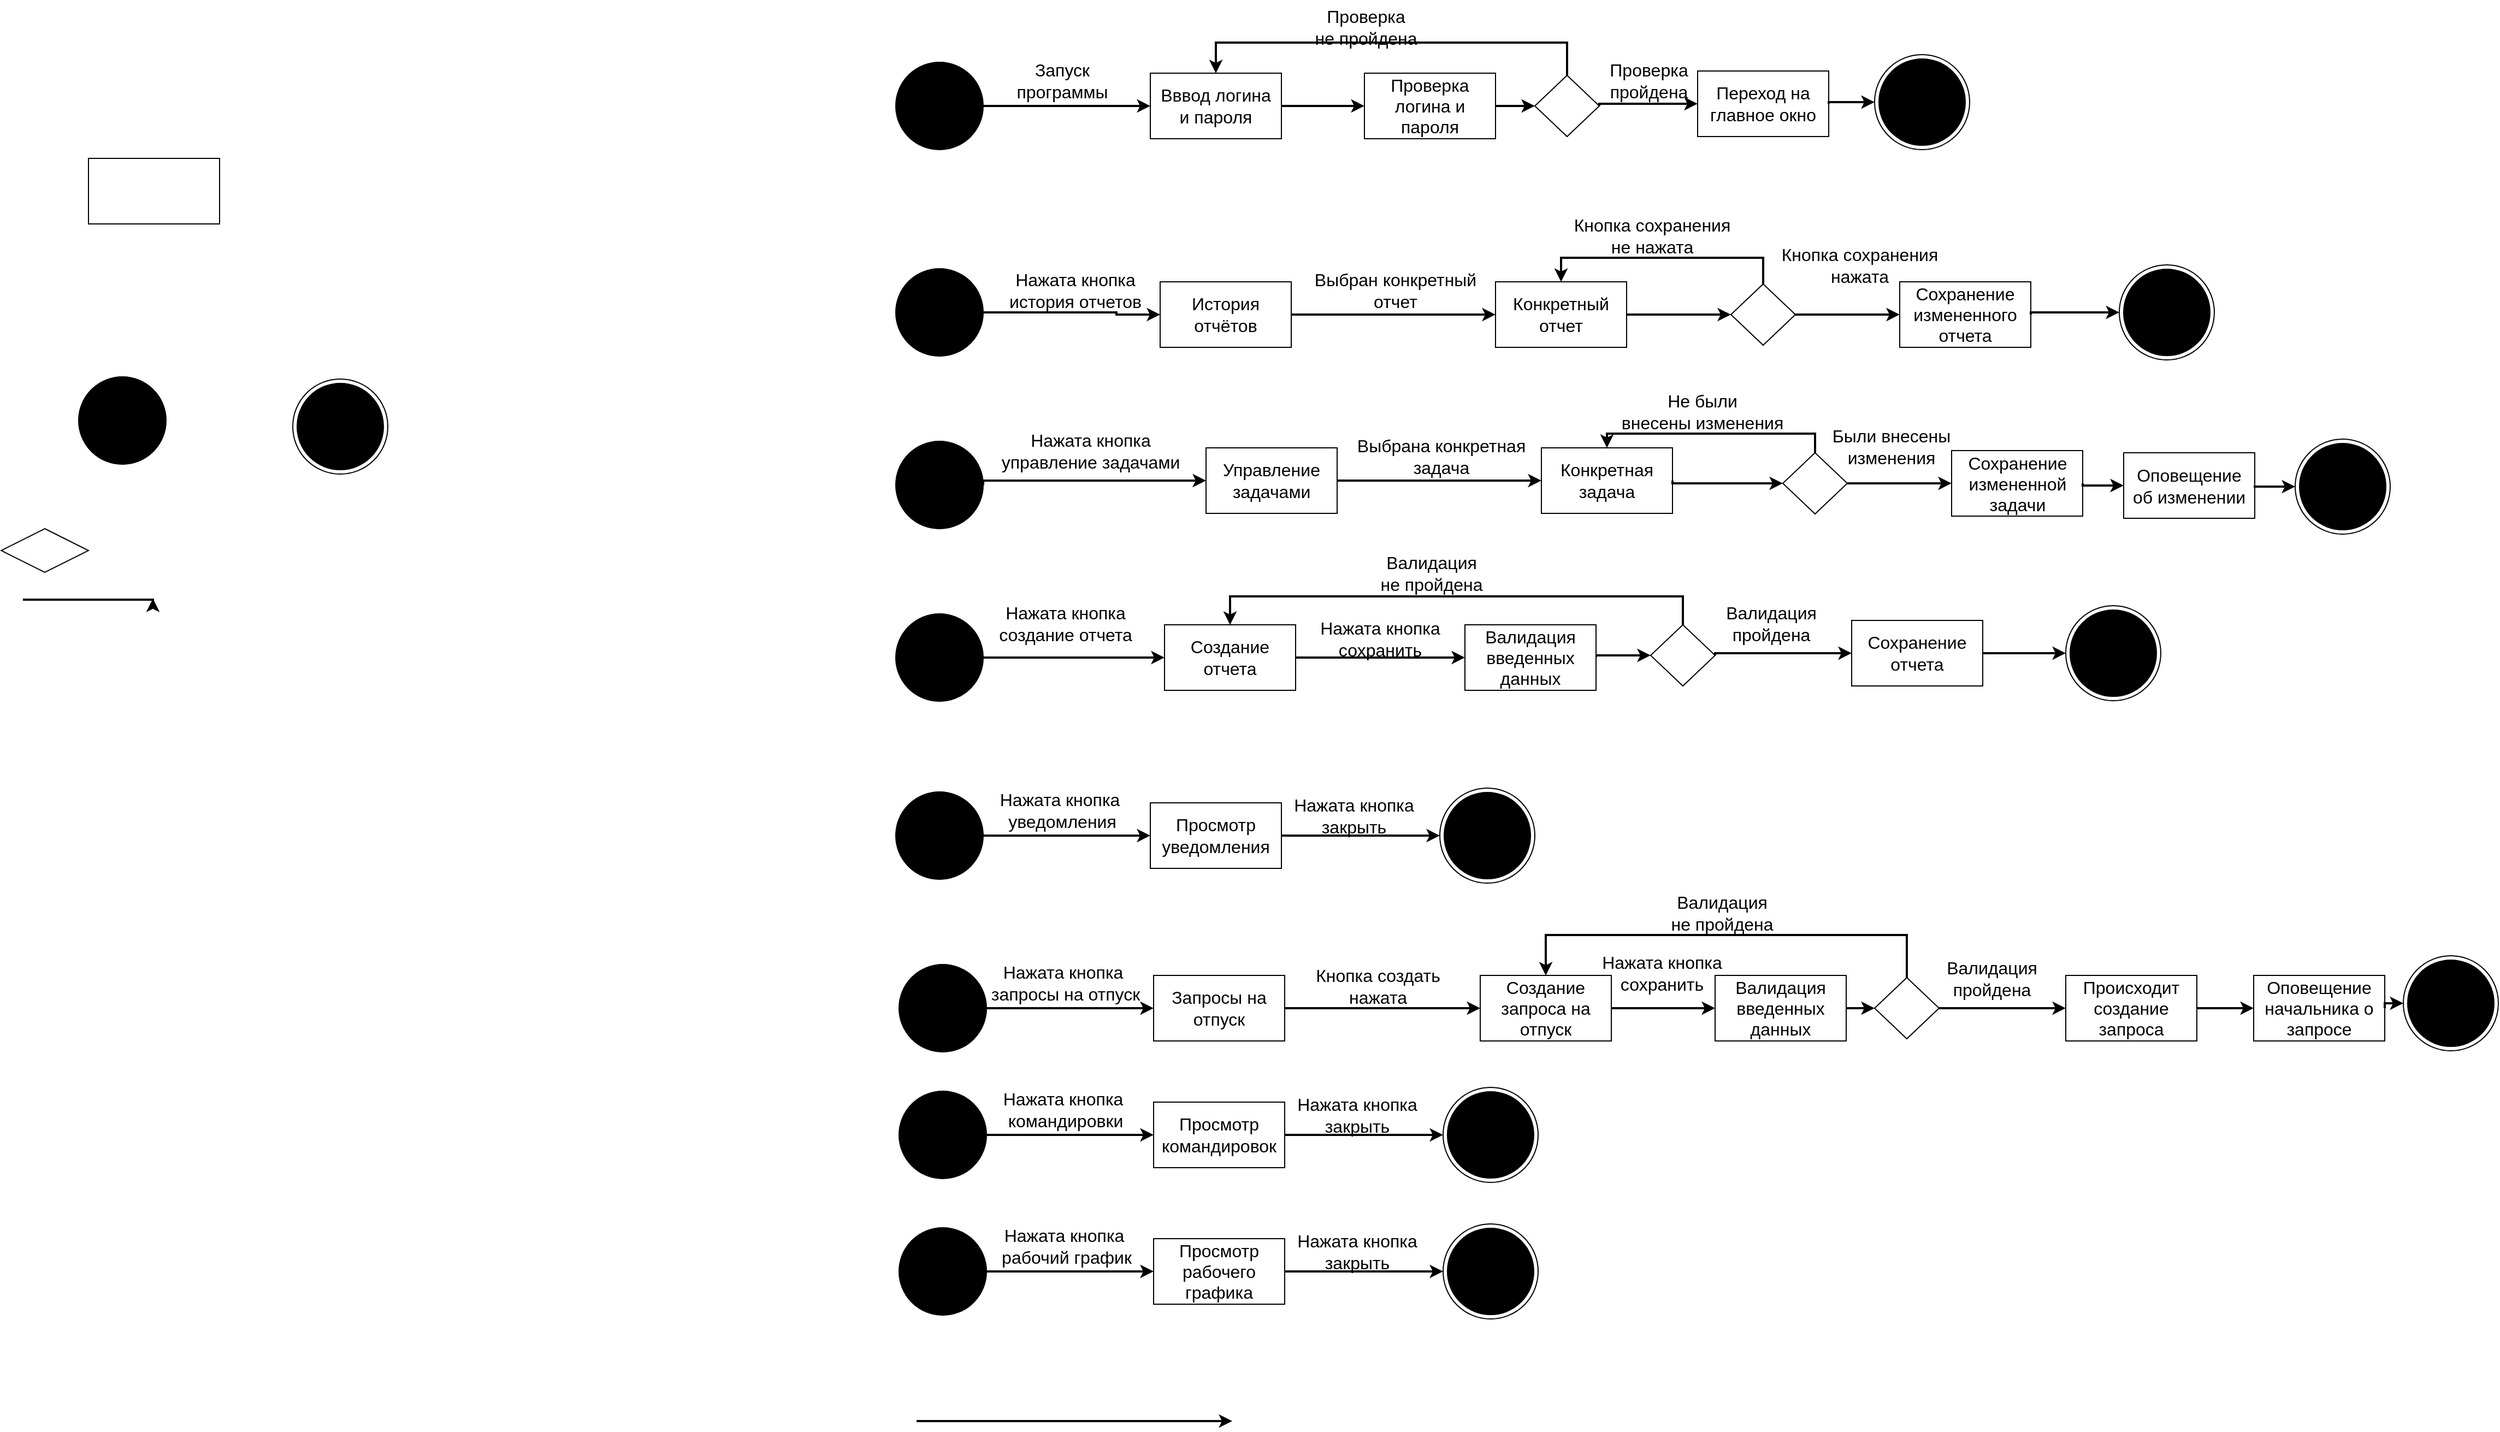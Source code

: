 <mxfile version="22.0.4" type="device">
  <diagram id="C5RBs43oDa-KdzZeNtuy" name="Page-1">
    <mxGraphModel dx="1533" dy="1964" grid="0" gridSize="10" guides="1" tooltips="1" connect="1" arrows="1" fold="1" page="1" pageScale="1" pageWidth="827" pageHeight="1169" math="0" shadow="0">
      <root>
        <mxCell id="WIyWlLk6GJQsqaUBKTNV-0" />
        <mxCell id="WIyWlLk6GJQsqaUBKTNV-1" parent="WIyWlLk6GJQsqaUBKTNV-0" />
        <mxCell id="ju0HfnpLpsYc1AHnVOAw-0" value="" style="rounded=0;whiteSpace=wrap;html=1;fontSize=16;" vertex="1" parent="WIyWlLk6GJQsqaUBKTNV-1">
          <mxGeometry x="122" y="122" width="120" height="60" as="geometry" />
        </mxCell>
        <mxCell id="ju0HfnpLpsYc1AHnVOAw-1" value="" style="rhombus;whiteSpace=wrap;html=1;fontSize=16;" vertex="1" parent="WIyWlLk6GJQsqaUBKTNV-1">
          <mxGeometry x="1446" y="46" width="59" height="56" as="geometry" />
        </mxCell>
        <mxCell id="ju0HfnpLpsYc1AHnVOAw-2" value="" style="ellipse;whiteSpace=wrap;html=1;aspect=fixed;fillColor=#000000;fontSize=16;" vertex="1" parent="WIyWlLk6GJQsqaUBKTNV-1">
          <mxGeometry x="113" y="322" width="80" height="80" as="geometry" />
        </mxCell>
        <mxCell id="ju0HfnpLpsYc1AHnVOAw-6" value="" style="ellipse;html=1;shape=endState;fillColor=#000000;strokeColor=#000000;perimeterSpacing=0;fontSize=16;" vertex="1" parent="WIyWlLk6GJQsqaUBKTNV-1">
          <mxGeometry x="309" y="324" width="87" height="87" as="geometry" />
        </mxCell>
        <mxCell id="ju0HfnpLpsYc1AHnVOAw-11" value="" style="edgeStyle=orthogonalEdgeStyle;rounded=0;orthogonalLoop=1;jettySize=auto;html=1;strokeWidth=2;fontSize=16;" edge="1" parent="WIyWlLk6GJQsqaUBKTNV-1">
          <mxGeometry relative="1" as="geometry">
            <mxPoint x="63" y="525" as="sourcePoint" />
            <mxPoint x="181.0" y="525" as="targetPoint" />
            <Array as="points">
              <mxPoint x="181" y="526" />
            </Array>
          </mxGeometry>
        </mxCell>
        <mxCell id="ju0HfnpLpsYc1AHnVOAw-7" value="" style="rhombus;whiteSpace=wrap;html=1;fontColor=#000000;fillColor=#FFFFFF;strokeColor=#000000;fontSize=16;" vertex="1" parent="WIyWlLk6GJQsqaUBKTNV-1">
          <mxGeometry x="42" y="461" width="80" height="40" as="geometry" />
        </mxCell>
        <mxCell id="ju0HfnpLpsYc1AHnVOAw-12" value="" style="ellipse;whiteSpace=wrap;html=1;aspect=fixed;fillColor=#000000;fontSize=16;" vertex="1" parent="WIyWlLk6GJQsqaUBKTNV-1">
          <mxGeometry x="861" y="34" width="80" height="80" as="geometry" />
        </mxCell>
        <mxCell id="ju0HfnpLpsYc1AHnVOAw-13" value="" style="edgeStyle=orthogonalEdgeStyle;rounded=0;orthogonalLoop=1;jettySize=auto;html=1;strokeWidth=2;fontSize=16;exitX=1;exitY=0.5;exitDx=0;exitDy=0;entryX=0;entryY=0.5;entryDx=0;entryDy=0;" edge="1" parent="WIyWlLk6GJQsqaUBKTNV-1" source="ju0HfnpLpsYc1AHnVOAw-14" target="ju0HfnpLpsYc1AHnVOAw-15">
          <mxGeometry relative="1" as="geometry">
            <mxPoint x="1161" y="186" as="sourcePoint" />
            <mxPoint x="1450" y="186" as="targetPoint" />
            <Array as="points">
              <mxPoint x="1253" y="74" />
              <mxPoint x="1253" y="74" />
            </Array>
          </mxGeometry>
        </mxCell>
        <mxCell id="ju0HfnpLpsYc1AHnVOAw-14" value="Вввод логина&lt;br&gt;и пароля" style="rounded=0;whiteSpace=wrap;html=1;fontSize=16;" vertex="1" parent="WIyWlLk6GJQsqaUBKTNV-1">
          <mxGeometry x="1094" y="44" width="120" height="60" as="geometry" />
        </mxCell>
        <mxCell id="ju0HfnpLpsYc1AHnVOAw-15" value="Проверка логина и пароля" style="rounded=0;whiteSpace=wrap;html=1;fontSize=16;" vertex="1" parent="WIyWlLk6GJQsqaUBKTNV-1">
          <mxGeometry x="1290" y="44" width="120" height="60" as="geometry" />
        </mxCell>
        <mxCell id="ju0HfnpLpsYc1AHnVOAw-16" value="Переход на главное окно" style="rounded=0;whiteSpace=wrap;html=1;fontSize=16;" vertex="1" parent="WIyWlLk6GJQsqaUBKTNV-1">
          <mxGeometry x="1595" y="42" width="120" height="60" as="geometry" />
        </mxCell>
        <mxCell id="ju0HfnpLpsYc1AHnVOAw-17" value="" style="ellipse;html=1;shape=endState;fillColor=#000000;strokeColor=#000000;perimeterSpacing=0;fontSize=16;" vertex="1" parent="WIyWlLk6GJQsqaUBKTNV-1">
          <mxGeometry x="1757" y="27" width="87" height="87" as="geometry" />
        </mxCell>
        <mxCell id="ju0HfnpLpsYc1AHnVOAw-18" value="" style="edgeStyle=orthogonalEdgeStyle;rounded=0;orthogonalLoop=1;jettySize=auto;html=1;strokeWidth=2;fontSize=16;exitX=1;exitY=0.5;exitDx=0;exitDy=0;entryX=0;entryY=0.5;entryDx=0;entryDy=0;" edge="1" parent="WIyWlLk6GJQsqaUBKTNV-1" source="ju0HfnpLpsYc1AHnVOAw-12" target="ju0HfnpLpsYc1AHnVOAw-14">
          <mxGeometry relative="1" as="geometry">
            <mxPoint x="909" y="194" as="sourcePoint" />
            <mxPoint x="1198" y="194" as="targetPoint" />
            <Array as="points">
              <mxPoint x="1016" y="74" />
              <mxPoint x="1016" y="74" />
            </Array>
          </mxGeometry>
        </mxCell>
        <mxCell id="ju0HfnpLpsYc1AHnVOAw-19" value="&lt;font style=&quot;font-size: 16px;&quot;&gt;Запуск&lt;br&gt;программы&lt;br&gt;&lt;/font&gt;" style="text;html=1;align=center;verticalAlign=middle;resizable=0;points=[];autosize=1;strokeColor=none;fillColor=none;" vertex="1" parent="WIyWlLk6GJQsqaUBKTNV-1">
          <mxGeometry x="962" y="26" width="102" height="50" as="geometry" />
        </mxCell>
        <mxCell id="ju0HfnpLpsYc1AHnVOAw-20" value="" style="edgeStyle=orthogonalEdgeStyle;rounded=0;orthogonalLoop=1;jettySize=auto;html=1;strokeWidth=2;fontSize=16;exitX=1;exitY=0.5;exitDx=0;exitDy=0;entryX=0;entryY=0.5;entryDx=0;entryDy=0;" edge="1" parent="WIyWlLk6GJQsqaUBKTNV-1" source="ju0HfnpLpsYc1AHnVOAw-15" target="ju0HfnpLpsYc1AHnVOAw-1">
          <mxGeometry relative="1" as="geometry">
            <mxPoint x="1293" y="175" as="sourcePoint" />
            <mxPoint x="1582" y="175" as="targetPoint" />
            <Array as="points">
              <mxPoint x="1424" y="74" />
              <mxPoint x="1424" y="74" />
            </Array>
          </mxGeometry>
        </mxCell>
        <mxCell id="ju0HfnpLpsYc1AHnVOAw-21" value="" style="edgeStyle=orthogonalEdgeStyle;rounded=0;orthogonalLoop=1;jettySize=auto;html=1;strokeWidth=2;fontSize=16;exitX=1;exitY=0.5;exitDx=0;exitDy=0;entryX=0;entryY=0.5;entryDx=0;entryDy=0;" edge="1" parent="WIyWlLk6GJQsqaUBKTNV-1" source="ju0HfnpLpsYc1AHnVOAw-1" target="ju0HfnpLpsYc1AHnVOAw-16">
          <mxGeometry relative="1" as="geometry">
            <mxPoint x="1456" y="151.17" as="sourcePoint" />
            <mxPoint x="1745" y="151.17" as="targetPoint" />
            <Array as="points">
              <mxPoint x="1505" y="72" />
            </Array>
          </mxGeometry>
        </mxCell>
        <mxCell id="ju0HfnpLpsYc1AHnVOAw-22" value="" style="edgeStyle=orthogonalEdgeStyle;rounded=0;orthogonalLoop=1;jettySize=auto;html=1;strokeWidth=2;fontSize=16;exitX=1;exitY=0.5;exitDx=0;exitDy=0;entryX=0;entryY=0.5;entryDx=0;entryDy=0;" edge="1" parent="WIyWlLk6GJQsqaUBKTNV-1" source="ju0HfnpLpsYc1AHnVOAw-16" target="ju0HfnpLpsYc1AHnVOAw-17">
          <mxGeometry relative="1" as="geometry">
            <mxPoint x="1616" y="154" as="sourcePoint" />
            <mxPoint x="1905" y="154" as="targetPoint" />
            <Array as="points">
              <mxPoint x="1757" y="71" />
            </Array>
          </mxGeometry>
        </mxCell>
        <mxCell id="ju0HfnpLpsYc1AHnVOAw-23" value="&lt;font style=&quot;font-size: 16px;&quot;&gt;Проверка &lt;br&gt;пройдена&lt;/font&gt;" style="text;html=1;align=center;verticalAlign=middle;resizable=0;points=[];autosize=1;strokeColor=none;fillColor=none;" vertex="1" parent="WIyWlLk6GJQsqaUBKTNV-1">
          <mxGeometry x="1505" y="26" width="90" height="50" as="geometry" />
        </mxCell>
        <mxCell id="ju0HfnpLpsYc1AHnVOAw-24" value="" style="edgeStyle=orthogonalEdgeStyle;rounded=0;orthogonalLoop=1;jettySize=auto;html=1;strokeWidth=2;fontSize=16;exitX=0.5;exitY=0;exitDx=0;exitDy=0;entryX=0.5;entryY=0;entryDx=0;entryDy=0;" edge="1" parent="WIyWlLk6GJQsqaUBKTNV-1" source="ju0HfnpLpsYc1AHnVOAw-1" target="ju0HfnpLpsYc1AHnVOAw-14">
          <mxGeometry relative="1" as="geometry">
            <mxPoint x="1328" y="241" as="sourcePoint" />
            <mxPoint x="1617" y="241" as="targetPoint" />
            <Array as="points">
              <mxPoint x="1476" y="16" />
              <mxPoint x="1154" y="16" />
            </Array>
          </mxGeometry>
        </mxCell>
        <mxCell id="ju0HfnpLpsYc1AHnVOAw-25" value="" style="edgeStyle=orthogonalEdgeStyle;rounded=0;orthogonalLoop=1;jettySize=auto;html=1;strokeWidth=2;fontSize=16;exitX=1;exitY=0.5;exitDx=0;exitDy=0;entryX=0;entryY=0.5;entryDx=0;entryDy=0;" edge="1" parent="WIyWlLk6GJQsqaUBKTNV-1" source="ju0HfnpLpsYc1AHnVOAw-28" target="ju0HfnpLpsYc1AHnVOAw-29">
          <mxGeometry relative="1" as="geometry">
            <mxPoint x="888" y="375" as="sourcePoint" />
            <mxPoint x="1177" y="375" as="targetPoint" />
            <Array as="points">
              <mxPoint x="1063" y="263" />
              <mxPoint x="1063" y="265" />
            </Array>
          </mxGeometry>
        </mxCell>
        <mxCell id="ju0HfnpLpsYc1AHnVOAw-26" value="&lt;font style=&quot;font-size: 16px;&quot;&gt;Проверка&lt;br&gt;не пройдена&lt;/font&gt;" style="text;html=1;align=center;verticalAlign=middle;resizable=0;points=[];autosize=1;strokeColor=none;fillColor=none;" vertex="1" parent="WIyWlLk6GJQsqaUBKTNV-1">
          <mxGeometry x="1235" y="-23" width="112" height="50" as="geometry" />
        </mxCell>
        <mxCell id="ju0HfnpLpsYc1AHnVOAw-28" value="" style="ellipse;whiteSpace=wrap;html=1;aspect=fixed;fillColor=#000000;fontSize=16;" vertex="1" parent="WIyWlLk6GJQsqaUBKTNV-1">
          <mxGeometry x="861" y="223" width="80" height="80" as="geometry" />
        </mxCell>
        <mxCell id="ju0HfnpLpsYc1AHnVOAw-29" value="История отчётов" style="rounded=0;whiteSpace=wrap;html=1;fontSize=16;" vertex="1" parent="WIyWlLk6GJQsqaUBKTNV-1">
          <mxGeometry x="1103" y="235" width="120" height="60" as="geometry" />
        </mxCell>
        <mxCell id="ju0HfnpLpsYc1AHnVOAw-30" value="Конкретный отчет" style="rounded=0;whiteSpace=wrap;html=1;fontSize=16;" vertex="1" parent="WIyWlLk6GJQsqaUBKTNV-1">
          <mxGeometry x="1410" y="235" width="120" height="60" as="geometry" />
        </mxCell>
        <mxCell id="ju0HfnpLpsYc1AHnVOAw-31" value="" style="rhombus;whiteSpace=wrap;html=1;fontSize=16;" vertex="1" parent="WIyWlLk6GJQsqaUBKTNV-1">
          <mxGeometry x="1625.5" y="237" width="59" height="56" as="geometry" />
        </mxCell>
        <mxCell id="ju0HfnpLpsYc1AHnVOAw-33" value="Сохранение измененного отчета" style="rounded=0;whiteSpace=wrap;html=1;fontSize=16;" vertex="1" parent="WIyWlLk6GJQsqaUBKTNV-1">
          <mxGeometry x="1780" y="235" width="120" height="60" as="geometry" />
        </mxCell>
        <mxCell id="ju0HfnpLpsYc1AHnVOAw-34" value="" style="edgeStyle=orthogonalEdgeStyle;rounded=0;orthogonalLoop=1;jettySize=auto;html=1;strokeWidth=2;fontSize=16;exitX=1;exitY=0.5;exitDx=0;exitDy=0;entryX=0;entryY=0.5;entryDx=0;entryDy=0;" edge="1" parent="WIyWlLk6GJQsqaUBKTNV-1" source="ju0HfnpLpsYc1AHnVOAw-29" target="ju0HfnpLpsYc1AHnVOAw-30">
          <mxGeometry relative="1" as="geometry">
            <mxPoint x="1216" y="337" as="sourcePoint" />
            <mxPoint x="1505" y="337" as="targetPoint" />
            <Array as="points">
              <mxPoint x="1324" y="265" />
              <mxPoint x="1324" y="265" />
            </Array>
          </mxGeometry>
        </mxCell>
        <mxCell id="ju0HfnpLpsYc1AHnVOAw-35" value="&lt;font style=&quot;font-size: 16px;&quot;&gt;Нажата кнопка&lt;br&gt;история отчетов&lt;/font&gt;" style="text;html=1;align=center;verticalAlign=middle;resizable=0;points=[];autosize=1;strokeColor=none;fillColor=none;" vertex="1" parent="WIyWlLk6GJQsqaUBKTNV-1">
          <mxGeometry x="955" y="218" width="139" height="50" as="geometry" />
        </mxCell>
        <mxCell id="ju0HfnpLpsYc1AHnVOAw-36" value="" style="edgeStyle=orthogonalEdgeStyle;rounded=0;orthogonalLoop=1;jettySize=auto;html=1;strokeWidth=2;fontSize=16;exitX=1;exitY=0.5;exitDx=0;exitDy=0;entryX=0;entryY=0.5;entryDx=0;entryDy=0;" edge="1" parent="WIyWlLk6GJQsqaUBKTNV-1" source="ju0HfnpLpsYc1AHnVOAw-30" target="ju0HfnpLpsYc1AHnVOAw-31">
          <mxGeometry relative="1" as="geometry">
            <mxPoint x="1488" y="353" as="sourcePoint" />
            <mxPoint x="1777" y="353" as="targetPoint" />
            <Array as="points">
              <mxPoint x="1573" y="265" />
              <mxPoint x="1573" y="265" />
            </Array>
          </mxGeometry>
        </mxCell>
        <mxCell id="ju0HfnpLpsYc1AHnVOAw-37" value="&lt;font style=&quot;font-size: 16px;&quot;&gt;Выбран конкретный&lt;br&gt;отчет&lt;/font&gt;" style="text;html=1;align=center;verticalAlign=middle;resizable=0;points=[];autosize=1;strokeColor=none;fillColor=none;" vertex="1" parent="WIyWlLk6GJQsqaUBKTNV-1">
          <mxGeometry x="1235" y="218" width="166" height="50" as="geometry" />
        </mxCell>
        <mxCell id="ju0HfnpLpsYc1AHnVOAw-38" value="" style="edgeStyle=orthogonalEdgeStyle;rounded=0;orthogonalLoop=1;jettySize=auto;html=1;strokeWidth=2;fontSize=16;exitX=1;exitY=0.5;exitDx=0;exitDy=0;entryX=0;entryY=0.5;entryDx=0;entryDy=0;" edge="1" parent="WIyWlLk6GJQsqaUBKTNV-1" source="ju0HfnpLpsYc1AHnVOAw-31" target="ju0HfnpLpsYc1AHnVOAw-33">
          <mxGeometry relative="1" as="geometry">
            <mxPoint x="1616" y="353" as="sourcePoint" />
            <mxPoint x="1905" y="353" as="targetPoint" />
            <Array as="points">
              <mxPoint x="1730" y="265" />
              <mxPoint x="1730" y="265" />
            </Array>
          </mxGeometry>
        </mxCell>
        <mxCell id="ju0HfnpLpsYc1AHnVOAw-39" value="" style="edgeStyle=orthogonalEdgeStyle;rounded=0;orthogonalLoop=1;jettySize=auto;html=1;strokeWidth=2;fontSize=16;exitX=1;exitY=0.5;exitDx=0;exitDy=0;entryX=0;entryY=0.5;entryDx=0;entryDy=0;" edge="1" parent="WIyWlLk6GJQsqaUBKTNV-1" source="ju0HfnpLpsYc1AHnVOAw-33" target="ju0HfnpLpsYc1AHnVOAw-42">
          <mxGeometry relative="1" as="geometry">
            <mxPoint x="1893" y="371" as="sourcePoint" />
            <mxPoint x="2182" y="371" as="targetPoint" />
            <Array as="points">
              <mxPoint x="1900" y="263" />
            </Array>
          </mxGeometry>
        </mxCell>
        <mxCell id="ju0HfnpLpsYc1AHnVOAw-40" value="&lt;font style=&quot;font-size: 16px;&quot;&gt;Кнопка сохранения&lt;br&gt;нажата&lt;/font&gt;" style="text;html=1;align=center;verticalAlign=middle;resizable=0;points=[];autosize=1;strokeColor=none;fillColor=none;" vertex="1" parent="WIyWlLk6GJQsqaUBKTNV-1">
          <mxGeometry x="1662" y="195" width="161" height="50" as="geometry" />
        </mxCell>
        <mxCell id="ju0HfnpLpsYc1AHnVOAw-42" value="" style="ellipse;html=1;shape=endState;fillColor=#000000;strokeColor=#000000;perimeterSpacing=0;fontSize=16;" vertex="1" parent="WIyWlLk6GJQsqaUBKTNV-1">
          <mxGeometry x="1981" y="219.5" width="87" height="87" as="geometry" />
        </mxCell>
        <mxCell id="ju0HfnpLpsYc1AHnVOAw-44" value="" style="edgeStyle=orthogonalEdgeStyle;rounded=0;orthogonalLoop=1;jettySize=auto;html=1;strokeWidth=2;fontSize=16;exitX=0.5;exitY=0;exitDx=0;exitDy=0;entryX=0.5;entryY=0;entryDx=0;entryDy=0;" edge="1" parent="WIyWlLk6GJQsqaUBKTNV-1" source="ju0HfnpLpsYc1AHnVOAw-31" target="ju0HfnpLpsYc1AHnVOAw-30">
          <mxGeometry relative="1" as="geometry">
            <mxPoint x="1491" y="355" as="sourcePoint" />
            <mxPoint x="1780" y="355" as="targetPoint" />
            <Array as="points">
              <mxPoint x="1655" y="213" />
              <mxPoint x="1470" y="213" />
            </Array>
          </mxGeometry>
        </mxCell>
        <mxCell id="ju0HfnpLpsYc1AHnVOAw-45" value="" style="edgeStyle=orthogonalEdgeStyle;rounded=0;orthogonalLoop=1;jettySize=auto;html=1;strokeWidth=2;fontSize=16;exitX=1;exitY=0.5;exitDx=0;exitDy=0;entryX=0;entryY=0.5;entryDx=0;entryDy=0;" edge="1" parent="WIyWlLk6GJQsqaUBKTNV-1" source="ju0HfnpLpsYc1AHnVOAw-48" target="ju0HfnpLpsYc1AHnVOAw-49">
          <mxGeometry relative="1" as="geometry">
            <mxPoint x="925" y="516.0" as="sourcePoint" />
            <mxPoint x="1214" y="516.0" as="targetPoint" />
            <Array as="points">
              <mxPoint x="941" y="417" />
            </Array>
          </mxGeometry>
        </mxCell>
        <mxCell id="ju0HfnpLpsYc1AHnVOAw-46" value="&lt;font style=&quot;font-size: 16px;&quot;&gt;Кнопка сохранения&lt;br&gt;не нажата&lt;/font&gt;" style="text;html=1;align=center;verticalAlign=middle;resizable=0;points=[];autosize=1;strokeColor=none;fillColor=none;" vertex="1" parent="WIyWlLk6GJQsqaUBKTNV-1">
          <mxGeometry x="1472" y="168" width="161" height="50" as="geometry" />
        </mxCell>
        <mxCell id="ju0HfnpLpsYc1AHnVOAw-48" value="" style="ellipse;whiteSpace=wrap;html=1;aspect=fixed;fillColor=#000000;fontSize=16;" vertex="1" parent="WIyWlLk6GJQsqaUBKTNV-1">
          <mxGeometry x="861" y="381" width="80" height="80" as="geometry" />
        </mxCell>
        <mxCell id="ju0HfnpLpsYc1AHnVOAw-49" value="Управление задачами" style="rounded=0;whiteSpace=wrap;html=1;fontSize=16;" vertex="1" parent="WIyWlLk6GJQsqaUBKTNV-1">
          <mxGeometry x="1145" y="387" width="120" height="60" as="geometry" />
        </mxCell>
        <mxCell id="ju0HfnpLpsYc1AHnVOAw-50" value="Конкретная задача" style="rounded=0;whiteSpace=wrap;html=1;fontSize=16;" vertex="1" parent="WIyWlLk6GJQsqaUBKTNV-1">
          <mxGeometry x="1452" y="387" width="120" height="60" as="geometry" />
        </mxCell>
        <mxCell id="ju0HfnpLpsYc1AHnVOAw-51" value="" style="rhombus;whiteSpace=wrap;html=1;fontSize=16;" vertex="1" parent="WIyWlLk6GJQsqaUBKTNV-1">
          <mxGeometry x="1673" y="391.5" width="59" height="56" as="geometry" />
        </mxCell>
        <mxCell id="ju0HfnpLpsYc1AHnVOAw-52" value="Сохранение измененной задачи" style="rounded=0;whiteSpace=wrap;html=1;fontSize=16;" vertex="1" parent="WIyWlLk6GJQsqaUBKTNV-1">
          <mxGeometry x="1827.5" y="389.5" width="120" height="60" as="geometry" />
        </mxCell>
        <mxCell id="ju0HfnpLpsYc1AHnVOAw-53" value="" style="edgeStyle=orthogonalEdgeStyle;rounded=0;orthogonalLoop=1;jettySize=auto;html=1;strokeWidth=2;fontSize=16;exitX=1;exitY=0.5;exitDx=0;exitDy=0;entryX=0;entryY=0.5;entryDx=0;entryDy=0;" edge="1" parent="WIyWlLk6GJQsqaUBKTNV-1" source="ju0HfnpLpsYc1AHnVOAw-49" target="ju0HfnpLpsYc1AHnVOAw-50">
          <mxGeometry relative="1" as="geometry">
            <mxPoint x="1258" y="489" as="sourcePoint" />
            <mxPoint x="1547" y="489" as="targetPoint" />
            <Array as="points">
              <mxPoint x="1366" y="417" />
              <mxPoint x="1366" y="417" />
            </Array>
          </mxGeometry>
        </mxCell>
        <mxCell id="ju0HfnpLpsYc1AHnVOAw-54" value="&lt;font style=&quot;font-size: 16px;&quot;&gt;Нажата кнопка&lt;br&gt;управление задачами&lt;br&gt;&lt;/font&gt;" style="text;html=1;align=center;verticalAlign=middle;resizable=0;points=[];autosize=1;strokeColor=none;fillColor=none;" vertex="1" parent="WIyWlLk6GJQsqaUBKTNV-1">
          <mxGeometry x="948" y="365" width="181" height="50" as="geometry" />
        </mxCell>
        <mxCell id="ju0HfnpLpsYc1AHnVOAw-56" value="&lt;font style=&quot;font-size: 16px;&quot;&gt;Выбрана конкретная&lt;br&gt;задача&lt;br&gt;&lt;/font&gt;" style="text;html=1;align=center;verticalAlign=middle;resizable=0;points=[];autosize=1;strokeColor=none;fillColor=none;" vertex="1" parent="WIyWlLk6GJQsqaUBKTNV-1">
          <mxGeometry x="1274" y="370" width="172" height="50" as="geometry" />
        </mxCell>
        <mxCell id="ju0HfnpLpsYc1AHnVOAw-57" value="" style="edgeStyle=orthogonalEdgeStyle;rounded=0;orthogonalLoop=1;jettySize=auto;html=1;strokeWidth=2;fontSize=16;exitX=1;exitY=0.5;exitDx=0;exitDy=0;entryX=0;entryY=0.5;entryDx=0;entryDy=0;" edge="1" parent="WIyWlLk6GJQsqaUBKTNV-1" source="ju0HfnpLpsYc1AHnVOAw-51" target="ju0HfnpLpsYc1AHnVOAw-52">
          <mxGeometry relative="1" as="geometry">
            <mxPoint x="1663.5" y="507.5" as="sourcePoint" />
            <mxPoint x="1952.5" y="507.5" as="targetPoint" />
            <Array as="points">
              <mxPoint x="1777.5" y="419.5" />
              <mxPoint x="1777.5" y="419.5" />
            </Array>
          </mxGeometry>
        </mxCell>
        <mxCell id="ju0HfnpLpsYc1AHnVOAw-59" value="&lt;font style=&quot;font-size: 16px;&quot;&gt;Были внесены&lt;br&gt;изменения&lt;/font&gt;" style="text;html=1;align=center;verticalAlign=middle;resizable=0;points=[];autosize=1;strokeColor=none;fillColor=none;" vertex="1" parent="WIyWlLk6GJQsqaUBKTNV-1">
          <mxGeometry x="1709" y="361" width="126" height="50" as="geometry" />
        </mxCell>
        <mxCell id="ju0HfnpLpsYc1AHnVOAw-60" value="" style="ellipse;html=1;shape=endState;fillColor=#000000;strokeColor=#000000;perimeterSpacing=0;fontSize=16;" vertex="1" parent="WIyWlLk6GJQsqaUBKTNV-1">
          <mxGeometry x="2142" y="379" width="87" height="87" as="geometry" />
        </mxCell>
        <mxCell id="ju0HfnpLpsYc1AHnVOAw-63" value="" style="edgeStyle=orthogonalEdgeStyle;rounded=0;orthogonalLoop=1;jettySize=auto;html=1;strokeWidth=2;fontSize=16;exitX=0.5;exitY=0;exitDx=0;exitDy=0;entryX=0.5;entryY=0;entryDx=0;entryDy=0;" edge="1" parent="WIyWlLk6GJQsqaUBKTNV-1" source="ju0HfnpLpsYc1AHnVOAw-51" target="ju0HfnpLpsYc1AHnVOAw-50">
          <mxGeometry relative="1" as="geometry">
            <mxPoint x="1491" y="497.0" as="sourcePoint" />
            <mxPoint x="1780" y="497.0" as="targetPoint" />
            <Array as="points">
              <mxPoint x="1703" y="374" />
              <mxPoint x="1512" y="374" />
            </Array>
          </mxGeometry>
        </mxCell>
        <mxCell id="ju0HfnpLpsYc1AHnVOAw-66" value="" style="edgeStyle=orthogonalEdgeStyle;rounded=0;orthogonalLoop=1;jettySize=auto;html=1;strokeWidth=2;fontSize=16;exitX=1;exitY=0.5;exitDx=0;exitDy=0;entryX=0;entryY=0.5;entryDx=0;entryDy=0;" edge="1" parent="WIyWlLk6GJQsqaUBKTNV-1" source="ju0HfnpLpsYc1AHnVOAw-50" target="ju0HfnpLpsYc1AHnVOAw-51">
          <mxGeometry relative="1" as="geometry">
            <mxPoint x="1540" y="525.0" as="sourcePoint" />
            <mxPoint x="1829" y="525.0" as="targetPoint" />
            <Array as="points">
              <mxPoint x="1572" y="420" />
            </Array>
          </mxGeometry>
        </mxCell>
        <mxCell id="ju0HfnpLpsYc1AHnVOAw-68" value="" style="edgeStyle=orthogonalEdgeStyle;rounded=0;orthogonalLoop=1;jettySize=auto;html=1;strokeWidth=2;fontSize=16;exitX=1;exitY=0.5;exitDx=0;exitDy=0;entryX=0;entryY=0.5;entryDx=0;entryDy=0;" edge="1" parent="WIyWlLk6GJQsqaUBKTNV-1" source="ju0HfnpLpsYc1AHnVOAw-52" target="ju0HfnpLpsYc1AHnVOAw-70">
          <mxGeometry relative="1" as="geometry">
            <mxPoint x="1859" y="517.0" as="sourcePoint" />
            <mxPoint x="2148" y="517.0" as="targetPoint" />
            <Array as="points">
              <mxPoint x="1948" y="422" />
            </Array>
          </mxGeometry>
        </mxCell>
        <mxCell id="ju0HfnpLpsYc1AHnVOAw-69" value="&lt;font style=&quot;font-size: 16px;&quot;&gt;Не были &lt;br&gt;внесены изменения&lt;/font&gt;" style="text;html=1;align=center;verticalAlign=middle;resizable=0;points=[];autosize=1;strokeColor=none;fillColor=none;" vertex="1" parent="WIyWlLk6GJQsqaUBKTNV-1">
          <mxGeometry x="1516" y="329" width="166" height="50" as="geometry" />
        </mxCell>
        <mxCell id="ju0HfnpLpsYc1AHnVOAw-70" value="Оповещение об изменении" style="rounded=0;whiteSpace=wrap;html=1;fontSize=16;" vertex="1" parent="WIyWlLk6GJQsqaUBKTNV-1">
          <mxGeometry x="1985" y="391.5" width="120" height="60" as="geometry" />
        </mxCell>
        <mxCell id="ju0HfnpLpsYc1AHnVOAw-71" value="" style="edgeStyle=orthogonalEdgeStyle;rounded=0;orthogonalLoop=1;jettySize=auto;html=1;strokeWidth=2;fontSize=16;exitX=1;exitY=0.5;exitDx=0;exitDy=0;entryX=0;entryY=0.5;entryDx=0;entryDy=0;" edge="1" parent="WIyWlLk6GJQsqaUBKTNV-1" source="ju0HfnpLpsYc1AHnVOAw-70" target="ju0HfnpLpsYc1AHnVOAw-60">
          <mxGeometry relative="1" as="geometry">
            <mxPoint x="2006" y="504.0" as="sourcePoint" />
            <mxPoint x="2295" y="504.0" as="targetPoint" />
            <Array as="points">
              <mxPoint x="2142" y="423" />
            </Array>
          </mxGeometry>
        </mxCell>
        <mxCell id="ju0HfnpLpsYc1AHnVOAw-72" value="" style="edgeStyle=orthogonalEdgeStyle;rounded=0;orthogonalLoop=1;jettySize=auto;html=1;strokeWidth=2;fontSize=16;exitX=1;exitY=0.5;exitDx=0;exitDy=0;entryX=0;entryY=0.5;entryDx=0;entryDy=0;" edge="1" parent="WIyWlLk6GJQsqaUBKTNV-1" source="ju0HfnpLpsYc1AHnVOAw-74" target="ju0HfnpLpsYc1AHnVOAw-75">
          <mxGeometry relative="1" as="geometry">
            <mxPoint x="907" y="705.0" as="sourcePoint" />
            <mxPoint x="1196" y="705.0" as="targetPoint" />
            <Array as="points">
              <mxPoint x="1103" y="579" />
            </Array>
          </mxGeometry>
        </mxCell>
        <mxCell id="ju0HfnpLpsYc1AHnVOAw-74" value="" style="ellipse;whiteSpace=wrap;html=1;aspect=fixed;fillColor=#000000;fontSize=16;" vertex="1" parent="WIyWlLk6GJQsqaUBKTNV-1">
          <mxGeometry x="861" y="539" width="80" height="80" as="geometry" />
        </mxCell>
        <mxCell id="ju0HfnpLpsYc1AHnVOAw-75" value="Создание отчета" style="rounded=0;whiteSpace=wrap;html=1;fontSize=16;" vertex="1" parent="WIyWlLk6GJQsqaUBKTNV-1">
          <mxGeometry x="1107" y="549" width="120" height="60" as="geometry" />
        </mxCell>
        <mxCell id="ju0HfnpLpsYc1AHnVOAw-76" value="&lt;font style=&quot;font-size: 16px;&quot;&gt;Нажата кнопка&lt;br&gt;создание отчета&lt;br&gt;&lt;/font&gt;" style="text;html=1;align=center;verticalAlign=middle;resizable=0;points=[];autosize=1;strokeColor=none;fillColor=none;" vertex="1" parent="WIyWlLk6GJQsqaUBKTNV-1">
          <mxGeometry x="946" y="523" width="140" height="50" as="geometry" />
        </mxCell>
        <mxCell id="ju0HfnpLpsYc1AHnVOAw-77" value="" style="edgeStyle=orthogonalEdgeStyle;rounded=0;orthogonalLoop=1;jettySize=auto;html=1;strokeWidth=2;fontSize=16;exitX=1;exitY=0.5;exitDx=0;exitDy=0;entryX=0;entryY=0.5;entryDx=0;entryDy=0;" edge="1" parent="WIyWlLk6GJQsqaUBKTNV-1" source="ju0HfnpLpsYc1AHnVOAw-78" target="ju0HfnpLpsYc1AHnVOAw-79">
          <mxGeometry relative="1" as="geometry">
            <mxPoint x="1459" y="695.0" as="sourcePoint" />
            <mxPoint x="1748" y="695.0" as="targetPoint" />
            <Array as="points">
              <mxPoint x="1502" y="577" />
            </Array>
          </mxGeometry>
        </mxCell>
        <mxCell id="ju0HfnpLpsYc1AHnVOAw-78" value="Валидация введенных данных" style="rounded=0;whiteSpace=wrap;html=1;fontSize=16;" vertex="1" parent="WIyWlLk6GJQsqaUBKTNV-1">
          <mxGeometry x="1382" y="549" width="120" height="60" as="geometry" />
        </mxCell>
        <mxCell id="ju0HfnpLpsYc1AHnVOAw-79" value="" style="rhombus;whiteSpace=wrap;html=1;fontSize=16;" vertex="1" parent="WIyWlLk6GJQsqaUBKTNV-1">
          <mxGeometry x="1552" y="549" width="59" height="56" as="geometry" />
        </mxCell>
        <mxCell id="ju0HfnpLpsYc1AHnVOAw-81" value="" style="edgeStyle=orthogonalEdgeStyle;rounded=0;orthogonalLoop=1;jettySize=auto;html=1;strokeWidth=2;fontSize=16;exitX=1;exitY=0.5;exitDx=0;exitDy=0;entryX=0;entryY=0.5;entryDx=0;entryDy=0;" edge="1" parent="WIyWlLk6GJQsqaUBKTNV-1" source="ju0HfnpLpsYc1AHnVOAw-75" target="ju0HfnpLpsYc1AHnVOAw-78">
          <mxGeometry relative="1" as="geometry">
            <mxPoint x="1219" y="691.0" as="sourcePoint" />
            <mxPoint x="1508" y="691.0" as="targetPoint" />
            <Array as="points">
              <mxPoint x="1275" y="579" />
              <mxPoint x="1275" y="579" />
            </Array>
          </mxGeometry>
        </mxCell>
        <mxCell id="ju0HfnpLpsYc1AHnVOAw-82" value="&lt;font style=&quot;font-size: 16px;&quot;&gt;Нажата кнопка &lt;br&gt;сохранить&lt;/font&gt;" style="text;html=1;align=center;verticalAlign=middle;resizable=0;points=[];autosize=1;strokeColor=none;fillColor=none;" vertex="1" parent="WIyWlLk6GJQsqaUBKTNV-1">
          <mxGeometry x="1240" y="537" width="128" height="50" as="geometry" />
        </mxCell>
        <mxCell id="ju0HfnpLpsYc1AHnVOAw-83" value="" style="edgeStyle=orthogonalEdgeStyle;rounded=0;orthogonalLoop=1;jettySize=auto;html=1;strokeWidth=2;fontSize=16;exitX=1;exitY=0.5;exitDx=0;exitDy=0;entryX=0;entryY=0.5;entryDx=0;entryDy=0;" edge="1" parent="WIyWlLk6GJQsqaUBKTNV-1" source="ju0HfnpLpsYc1AHnVOAw-79" target="ju0HfnpLpsYc1AHnVOAw-84">
          <mxGeometry relative="1" as="geometry">
            <mxPoint x="1546" y="670.0" as="sourcePoint" />
            <mxPoint x="1835" y="670.0" as="targetPoint" />
            <Array as="points">
              <mxPoint x="1611" y="575" />
            </Array>
          </mxGeometry>
        </mxCell>
        <mxCell id="ju0HfnpLpsYc1AHnVOAw-84" value="Сохранение&lt;br&gt;отчета" style="rounded=0;whiteSpace=wrap;html=1;fontSize=16;" vertex="1" parent="WIyWlLk6GJQsqaUBKTNV-1">
          <mxGeometry x="1736" y="545" width="120" height="60" as="geometry" />
        </mxCell>
        <mxCell id="ju0HfnpLpsYc1AHnVOAw-85" value="" style="ellipse;html=1;shape=endState;fillColor=#000000;strokeColor=#000000;perimeterSpacing=0;fontSize=16;" vertex="1" parent="WIyWlLk6GJQsqaUBKTNV-1">
          <mxGeometry x="1932" y="531.5" width="87" height="87" as="geometry" />
        </mxCell>
        <mxCell id="ju0HfnpLpsYc1AHnVOAw-86" value="&lt;span style=&quot;font-size: 16px;&quot;&gt;Валидация&lt;br&gt;пройдена&lt;br&gt;&lt;/span&gt;" style="text;html=1;align=center;verticalAlign=middle;resizable=0;points=[];autosize=1;strokeColor=none;fillColor=none;" vertex="1" parent="WIyWlLk6GJQsqaUBKTNV-1">
          <mxGeometry x="1611" y="523" width="101" height="50" as="geometry" />
        </mxCell>
        <mxCell id="ju0HfnpLpsYc1AHnVOAw-87" value="" style="edgeStyle=orthogonalEdgeStyle;rounded=0;orthogonalLoop=1;jettySize=auto;html=1;strokeWidth=2;fontSize=16;exitX=1;exitY=0.5;exitDx=0;exitDy=0;entryX=0;entryY=0.5;entryDx=0;entryDy=0;" edge="1" parent="WIyWlLk6GJQsqaUBKTNV-1" source="ju0HfnpLpsYc1AHnVOAw-110" target="ju0HfnpLpsYc1AHnVOAw-115">
          <mxGeometry relative="1" as="geometry">
            <mxPoint x="1244" y="1020" as="sourcePoint" />
            <mxPoint x="1533" y="1020" as="targetPoint" />
            <Array as="points">
              <mxPoint x="1307" y="900" />
              <mxPoint x="1307" y="900" />
            </Array>
          </mxGeometry>
        </mxCell>
        <mxCell id="ju0HfnpLpsYc1AHnVOAw-88" value="" style="edgeStyle=orthogonalEdgeStyle;rounded=0;orthogonalLoop=1;jettySize=auto;html=1;strokeWidth=2;fontSize=16;exitX=1;exitY=0.5;exitDx=0;exitDy=0;entryX=0;entryY=0.5;entryDx=0;entryDy=0;" edge="1" parent="WIyWlLk6GJQsqaUBKTNV-1" source="ju0HfnpLpsYc1AHnVOAw-84" target="ju0HfnpLpsYc1AHnVOAw-85">
          <mxGeometry relative="1" as="geometry">
            <mxPoint x="1787" y="652.0" as="sourcePoint" />
            <mxPoint x="2076" y="652.0" as="targetPoint" />
            <Array as="points">
              <mxPoint x="1895" y="575" />
              <mxPoint x="1895" y="575" />
            </Array>
          </mxGeometry>
        </mxCell>
        <mxCell id="ju0HfnpLpsYc1AHnVOAw-89" value="" style="edgeStyle=orthogonalEdgeStyle;rounded=0;orthogonalLoop=1;jettySize=auto;html=1;strokeWidth=2;fontSize=16;exitX=0.5;exitY=0;exitDx=0;exitDy=0;entryX=0.5;entryY=0;entryDx=0;entryDy=0;" edge="1" parent="WIyWlLk6GJQsqaUBKTNV-1" source="ju0HfnpLpsYc1AHnVOAw-79" target="ju0HfnpLpsYc1AHnVOAw-75">
          <mxGeometry relative="1" as="geometry">
            <mxPoint x="1417" y="659.0" as="sourcePoint" />
            <mxPoint x="1706" y="659.0" as="targetPoint" />
            <Array as="points">
              <mxPoint x="1582" y="523" />
              <mxPoint x="1167" y="523" />
            </Array>
          </mxGeometry>
        </mxCell>
        <mxCell id="ju0HfnpLpsYc1AHnVOAw-90" value="&lt;span style=&quot;font-size: 16px;&quot;&gt;Валидация&lt;br&gt;не пройдена&lt;br&gt;&lt;/span&gt;" style="text;html=1;align=center;verticalAlign=middle;resizable=0;points=[];autosize=1;strokeColor=none;fillColor=none;" vertex="1" parent="WIyWlLk6GJQsqaUBKTNV-1">
          <mxGeometry x="1294.5" y="477" width="112" height="50" as="geometry" />
        </mxCell>
        <mxCell id="ju0HfnpLpsYc1AHnVOAw-92" value="" style="ellipse;whiteSpace=wrap;html=1;aspect=fixed;fillColor=#000000;fontSize=16;" vertex="1" parent="WIyWlLk6GJQsqaUBKTNV-1">
          <mxGeometry x="861" y="702" width="80" height="80" as="geometry" />
        </mxCell>
        <mxCell id="ju0HfnpLpsYc1AHnVOAw-93" value="" style="edgeStyle=orthogonalEdgeStyle;rounded=0;orthogonalLoop=1;jettySize=auto;html=1;strokeWidth=2;fontSize=16;exitX=1;exitY=0.5;exitDx=0;exitDy=0;entryX=0;entryY=0.5;entryDx=0;entryDy=0;" edge="1" parent="WIyWlLk6GJQsqaUBKTNV-1" source="ju0HfnpLpsYc1AHnVOAw-94" target="ju0HfnpLpsYc1AHnVOAw-97">
          <mxGeometry relative="1" as="geometry">
            <mxPoint x="1161" y="854" as="sourcePoint" />
            <mxPoint x="1290" y="742" as="targetPoint" />
            <Array as="points" />
          </mxGeometry>
        </mxCell>
        <mxCell id="ju0HfnpLpsYc1AHnVOAw-94" value="Просмотр уведомления" style="rounded=0;whiteSpace=wrap;html=1;fontSize=16;" vertex="1" parent="WIyWlLk6GJQsqaUBKTNV-1">
          <mxGeometry x="1094" y="712" width="120" height="60" as="geometry" />
        </mxCell>
        <mxCell id="ju0HfnpLpsYc1AHnVOAw-97" value="" style="ellipse;html=1;shape=endState;fillColor=#000000;strokeColor=#000000;perimeterSpacing=0;fontSize=16;" vertex="1" parent="WIyWlLk6GJQsqaUBKTNV-1">
          <mxGeometry x="1359" y="698.5" width="87" height="87" as="geometry" />
        </mxCell>
        <mxCell id="ju0HfnpLpsYc1AHnVOAw-98" value="" style="edgeStyle=orthogonalEdgeStyle;rounded=0;orthogonalLoop=1;jettySize=auto;html=1;strokeWidth=2;fontSize=16;exitX=1;exitY=0.5;exitDx=0;exitDy=0;entryX=0;entryY=0.5;entryDx=0;entryDy=0;" edge="1" parent="WIyWlLk6GJQsqaUBKTNV-1" source="ju0HfnpLpsYc1AHnVOAw-92" target="ju0HfnpLpsYc1AHnVOAw-94">
          <mxGeometry relative="1" as="geometry">
            <mxPoint x="909" y="862" as="sourcePoint" />
            <mxPoint x="1198" y="862" as="targetPoint" />
            <Array as="points">
              <mxPoint x="1016" y="742" />
              <mxPoint x="1016" y="742" />
            </Array>
          </mxGeometry>
        </mxCell>
        <mxCell id="ju0HfnpLpsYc1AHnVOAw-99" value="&lt;font style=&quot;font-size: 16px;&quot;&gt;Нажата кнопка&amp;nbsp;&lt;br&gt;уведомления&lt;br&gt;&lt;/font&gt;" style="text;html=1;align=center;verticalAlign=middle;resizable=0;points=[];autosize=1;strokeColor=none;fillColor=none;" vertex="1" parent="WIyWlLk6GJQsqaUBKTNV-1">
          <mxGeometry x="947" y="694" width="132" height="50" as="geometry" />
        </mxCell>
        <mxCell id="ju0HfnpLpsYc1AHnVOAw-107" value="&lt;font style=&quot;font-size: 16px;&quot;&gt;Нажата кнопка&lt;br&gt;закрыть&lt;/font&gt;" style="text;html=1;align=center;verticalAlign=middle;resizable=0;points=[];autosize=1;strokeColor=none;fillColor=none;" vertex="1" parent="WIyWlLk6GJQsqaUBKTNV-1">
          <mxGeometry x="1216" y="698.5" width="128" height="50" as="geometry" />
        </mxCell>
        <mxCell id="ju0HfnpLpsYc1AHnVOAw-108" value="" style="ellipse;whiteSpace=wrap;html=1;aspect=fixed;fillColor=#000000;fontSize=16;" vertex="1" parent="WIyWlLk6GJQsqaUBKTNV-1">
          <mxGeometry x="864" y="860" width="80" height="80" as="geometry" />
        </mxCell>
        <mxCell id="ju0HfnpLpsYc1AHnVOAw-110" value="Запросы на отпуск" style="rounded=0;whiteSpace=wrap;html=1;fontSize=16;" vertex="1" parent="WIyWlLk6GJQsqaUBKTNV-1">
          <mxGeometry x="1097" y="870" width="120" height="60" as="geometry" />
        </mxCell>
        <mxCell id="ju0HfnpLpsYc1AHnVOAw-111" value="" style="ellipse;html=1;shape=endState;fillColor=#000000;strokeColor=#000000;perimeterSpacing=0;fontSize=16;" vertex="1" parent="WIyWlLk6GJQsqaUBKTNV-1">
          <mxGeometry x="2241" y="852" width="87" height="87" as="geometry" />
        </mxCell>
        <mxCell id="ju0HfnpLpsYc1AHnVOAw-112" value="" style="edgeStyle=orthogonalEdgeStyle;rounded=0;orthogonalLoop=1;jettySize=auto;html=1;strokeWidth=2;fontSize=16;exitX=1;exitY=0.5;exitDx=0;exitDy=0;entryX=0;entryY=0.5;entryDx=0;entryDy=0;" edge="1" parent="WIyWlLk6GJQsqaUBKTNV-1" source="ju0HfnpLpsYc1AHnVOAw-108" target="ju0HfnpLpsYc1AHnVOAw-110">
          <mxGeometry relative="1" as="geometry">
            <mxPoint x="912" y="1020" as="sourcePoint" />
            <mxPoint x="1201" y="1020" as="targetPoint" />
            <Array as="points">
              <mxPoint x="1019" y="900" />
              <mxPoint x="1019" y="900" />
            </Array>
          </mxGeometry>
        </mxCell>
        <mxCell id="ju0HfnpLpsYc1AHnVOAw-113" value="&lt;font style=&quot;font-size: 16px;&quot;&gt;Нажата кнопка&amp;nbsp;&lt;br&gt;запросы на отпуск&lt;br&gt;&lt;/font&gt;" style="text;html=1;align=center;verticalAlign=middle;resizable=0;points=[];autosize=1;strokeColor=none;fillColor=none;" vertex="1" parent="WIyWlLk6GJQsqaUBKTNV-1">
          <mxGeometry x="939" y="852" width="154" height="50" as="geometry" />
        </mxCell>
        <mxCell id="ju0HfnpLpsYc1AHnVOAw-115" value="Создание запроса на отпуск" style="rounded=0;whiteSpace=wrap;html=1;fontSize=16;" vertex="1" parent="WIyWlLk6GJQsqaUBKTNV-1">
          <mxGeometry x="1396" y="870" width="120" height="60" as="geometry" />
        </mxCell>
        <mxCell id="ju0HfnpLpsYc1AHnVOAw-116" value="" style="rhombus;whiteSpace=wrap;html=1;fontSize=16;" vertex="1" parent="WIyWlLk6GJQsqaUBKTNV-1">
          <mxGeometry x="1757" y="872" width="59" height="56" as="geometry" />
        </mxCell>
        <mxCell id="ju0HfnpLpsYc1AHnVOAw-118" value="Валидация введенных данных" style="rounded=0;whiteSpace=wrap;html=1;fontSize=16;" vertex="1" parent="WIyWlLk6GJQsqaUBKTNV-1">
          <mxGeometry x="1611" y="870" width="120" height="60" as="geometry" />
        </mxCell>
        <mxCell id="ju0HfnpLpsYc1AHnVOAw-119" value="Происходит создание запроса" style="rounded=0;whiteSpace=wrap;html=1;fontSize=16;" vertex="1" parent="WIyWlLk6GJQsqaUBKTNV-1">
          <mxGeometry x="1932" y="870" width="120" height="60" as="geometry" />
        </mxCell>
        <mxCell id="ju0HfnpLpsYc1AHnVOAw-120" value="Оповещение начальника о запросе" style="rounded=0;whiteSpace=wrap;html=1;fontSize=16;" vertex="1" parent="WIyWlLk6GJQsqaUBKTNV-1">
          <mxGeometry x="2104" y="870" width="120" height="60" as="geometry" />
        </mxCell>
        <mxCell id="ju0HfnpLpsYc1AHnVOAw-121" value="&lt;span style=&quot;font-size: 16px;&quot;&gt;Кнопка создать&lt;br&gt;нажата&lt;br&gt;&lt;/span&gt;" style="text;html=1;align=center;verticalAlign=middle;resizable=0;points=[];autosize=1;strokeColor=none;fillColor=none;" vertex="1" parent="WIyWlLk6GJQsqaUBKTNV-1">
          <mxGeometry x="1236" y="855" width="132" height="50" as="geometry" />
        </mxCell>
        <mxCell id="ju0HfnpLpsYc1AHnVOAw-122" value="" style="edgeStyle=orthogonalEdgeStyle;rounded=0;orthogonalLoop=1;jettySize=auto;html=1;strokeWidth=2;fontSize=16;exitX=1;exitY=0.5;exitDx=0;exitDy=0;entryX=0;entryY=0.5;entryDx=0;entryDy=0;" edge="1" parent="WIyWlLk6GJQsqaUBKTNV-1" source="ju0HfnpLpsYc1AHnVOAw-115" target="ju0HfnpLpsYc1AHnVOAw-118">
          <mxGeometry relative="1" as="geometry">
            <mxPoint x="1468" y="1016" as="sourcePoint" />
            <mxPoint x="1757" y="1016" as="targetPoint" />
            <Array as="points">
              <mxPoint x="1570" y="900" />
              <mxPoint x="1570" y="900" />
            </Array>
          </mxGeometry>
        </mxCell>
        <mxCell id="ju0HfnpLpsYc1AHnVOAw-123" value="" style="edgeStyle=orthogonalEdgeStyle;rounded=0;orthogonalLoop=1;jettySize=auto;html=1;strokeWidth=2;fontSize=16;exitX=1;exitY=0.5;exitDx=0;exitDy=0;entryX=0;entryY=0.5;entryDx=0;entryDy=0;" edge="1" parent="WIyWlLk6GJQsqaUBKTNV-1" source="ju0HfnpLpsYc1AHnVOAw-118" target="ju0HfnpLpsYc1AHnVOAw-116">
          <mxGeometry relative="1" as="geometry">
            <mxPoint x="1665" y="1006" as="sourcePoint" />
            <mxPoint x="1954" y="1006" as="targetPoint" />
            <Array as="points">
              <mxPoint x="1745" y="900" />
              <mxPoint x="1745" y="900" />
            </Array>
          </mxGeometry>
        </mxCell>
        <mxCell id="ju0HfnpLpsYc1AHnVOAw-124" value="&lt;font style=&quot;font-size: 16px;&quot;&gt;Нажата кнопка &lt;br&gt;сохранить&lt;/font&gt;" style="text;html=1;align=center;verticalAlign=middle;resizable=0;points=[];autosize=1;strokeColor=none;fillColor=none;" vertex="1" parent="WIyWlLk6GJQsqaUBKTNV-1">
          <mxGeometry x="1497.5" y="843" width="128" height="50" as="geometry" />
        </mxCell>
        <mxCell id="ju0HfnpLpsYc1AHnVOAw-125" value="" style="edgeStyle=orthogonalEdgeStyle;rounded=0;orthogonalLoop=1;jettySize=auto;html=1;strokeWidth=2;fontSize=16;exitX=1;exitY=0.5;exitDx=0;exitDy=0;entryX=0;entryY=0.5;entryDx=0;entryDy=0;" edge="1" parent="WIyWlLk6GJQsqaUBKTNV-1" source="ju0HfnpLpsYc1AHnVOAw-116" target="ju0HfnpLpsYc1AHnVOAw-119">
          <mxGeometry relative="1" as="geometry">
            <mxPoint x="1736" y="1001" as="sourcePoint" />
            <mxPoint x="2025" y="1001" as="targetPoint" />
            <Array as="points">
              <mxPoint x="1869" y="900" />
              <mxPoint x="1869" y="900" />
            </Array>
          </mxGeometry>
        </mxCell>
        <mxCell id="ju0HfnpLpsYc1AHnVOAw-126" value="" style="edgeStyle=orthogonalEdgeStyle;rounded=0;orthogonalLoop=1;jettySize=auto;html=1;strokeWidth=2;fontSize=16;" edge="1" parent="WIyWlLk6GJQsqaUBKTNV-1">
          <mxGeometry relative="1" as="geometry">
            <mxPoint x="880" y="1278" as="sourcePoint" />
            <mxPoint x="1169" y="1278" as="targetPoint" />
            <Array as="points">
              <mxPoint x="978" y="1278" />
              <mxPoint x="978" y="1278" />
            </Array>
          </mxGeometry>
        </mxCell>
        <mxCell id="ju0HfnpLpsYc1AHnVOAw-127" value="" style="edgeStyle=orthogonalEdgeStyle;rounded=0;orthogonalLoop=1;jettySize=auto;html=1;strokeWidth=2;fontSize=16;exitX=1;exitY=0.5;exitDx=0;exitDy=0;entryX=0;entryY=0.5;entryDx=0;entryDy=0;" edge="1" parent="WIyWlLk6GJQsqaUBKTNV-1" source="ju0HfnpLpsYc1AHnVOAw-119" target="ju0HfnpLpsYc1AHnVOAw-120">
          <mxGeometry relative="1" as="geometry">
            <mxPoint x="1741" y="1049" as="sourcePoint" />
            <mxPoint x="2030" y="1049" as="targetPoint" />
            <Array as="points">
              <mxPoint x="2078" y="900" />
              <mxPoint x="2078" y="900" />
            </Array>
          </mxGeometry>
        </mxCell>
        <mxCell id="ju0HfnpLpsYc1AHnVOAw-128" value="&lt;span style=&quot;font-size: 16px;&quot;&gt;Валидация&lt;br&gt;пройдена&lt;br&gt;&lt;/span&gt;" style="text;html=1;align=center;verticalAlign=middle;resizable=0;points=[];autosize=1;strokeColor=none;fillColor=none;" vertex="1" parent="WIyWlLk6GJQsqaUBKTNV-1">
          <mxGeometry x="1813" y="848" width="101" height="50" as="geometry" />
        </mxCell>
        <mxCell id="ju0HfnpLpsYc1AHnVOAw-129" value="" style="edgeStyle=orthogonalEdgeStyle;rounded=0;orthogonalLoop=1;jettySize=auto;html=1;strokeWidth=2;fontSize=16;exitX=1;exitY=0.5;exitDx=0;exitDy=0;entryX=0;entryY=0.5;entryDx=0;entryDy=0;" edge="1" parent="WIyWlLk6GJQsqaUBKTNV-1" source="ju0HfnpLpsYc1AHnVOAw-120" target="ju0HfnpLpsYc1AHnVOAw-111">
          <mxGeometry relative="1" as="geometry">
            <mxPoint x="1751" y="1059" as="sourcePoint" />
            <mxPoint x="2040" y="1059" as="targetPoint" />
            <Array as="points">
              <mxPoint x="2224" y="896" />
            </Array>
          </mxGeometry>
        </mxCell>
        <mxCell id="ju0HfnpLpsYc1AHnVOAw-130" value="" style="edgeStyle=orthogonalEdgeStyle;rounded=0;orthogonalLoop=1;jettySize=auto;html=1;strokeWidth=2;fontSize=16;exitX=0.5;exitY=0;exitDx=0;exitDy=0;entryX=0.5;entryY=0;entryDx=0;entryDy=0;" edge="1" parent="WIyWlLk6GJQsqaUBKTNV-1" source="ju0HfnpLpsYc1AHnVOAw-116" target="ju0HfnpLpsYc1AHnVOAw-115">
          <mxGeometry relative="1" as="geometry">
            <mxPoint x="1761" y="1069" as="sourcePoint" />
            <mxPoint x="2050" y="1069" as="targetPoint" />
            <Array as="points">
              <mxPoint x="1787" y="833" />
              <mxPoint x="1456" y="833" />
            </Array>
          </mxGeometry>
        </mxCell>
        <mxCell id="ju0HfnpLpsYc1AHnVOAw-131" value="&lt;span style=&quot;font-size: 16px;&quot;&gt;Валидация&lt;br&gt;не пройдена&lt;br&gt;&lt;/span&gt;" style="text;html=1;align=center;verticalAlign=middle;resizable=0;points=[];autosize=1;strokeColor=none;fillColor=none;" vertex="1" parent="WIyWlLk6GJQsqaUBKTNV-1">
          <mxGeometry x="1561" y="788" width="112" height="50" as="geometry" />
        </mxCell>
        <mxCell id="ju0HfnpLpsYc1AHnVOAw-132" value="" style="ellipse;whiteSpace=wrap;html=1;aspect=fixed;fillColor=#000000;fontSize=16;" vertex="1" parent="WIyWlLk6GJQsqaUBKTNV-1">
          <mxGeometry x="864" y="976" width="80" height="80" as="geometry" />
        </mxCell>
        <mxCell id="ju0HfnpLpsYc1AHnVOAw-133" value="" style="edgeStyle=orthogonalEdgeStyle;rounded=0;orthogonalLoop=1;jettySize=auto;html=1;strokeWidth=2;fontSize=16;exitX=1;exitY=0.5;exitDx=0;exitDy=0;entryX=0;entryY=0.5;entryDx=0;entryDy=0;" edge="1" parent="WIyWlLk6GJQsqaUBKTNV-1" source="ju0HfnpLpsYc1AHnVOAw-134" target="ju0HfnpLpsYc1AHnVOAw-135">
          <mxGeometry relative="1" as="geometry">
            <mxPoint x="1164" y="1128" as="sourcePoint" />
            <mxPoint x="1293" y="1016" as="targetPoint" />
            <Array as="points" />
          </mxGeometry>
        </mxCell>
        <mxCell id="ju0HfnpLpsYc1AHnVOAw-134" value="Просмотр командировок" style="rounded=0;whiteSpace=wrap;html=1;fontSize=16;" vertex="1" parent="WIyWlLk6GJQsqaUBKTNV-1">
          <mxGeometry x="1097" y="986" width="120" height="60" as="geometry" />
        </mxCell>
        <mxCell id="ju0HfnpLpsYc1AHnVOAw-135" value="" style="ellipse;html=1;shape=endState;fillColor=#000000;strokeColor=#000000;perimeterSpacing=0;fontSize=16;" vertex="1" parent="WIyWlLk6GJQsqaUBKTNV-1">
          <mxGeometry x="1362" y="972.5" width="87" height="87" as="geometry" />
        </mxCell>
        <mxCell id="ju0HfnpLpsYc1AHnVOAw-136" value="" style="edgeStyle=orthogonalEdgeStyle;rounded=0;orthogonalLoop=1;jettySize=auto;html=1;strokeWidth=2;fontSize=16;exitX=1;exitY=0.5;exitDx=0;exitDy=0;entryX=0;entryY=0.5;entryDx=0;entryDy=0;" edge="1" parent="WIyWlLk6GJQsqaUBKTNV-1" source="ju0HfnpLpsYc1AHnVOAw-132" target="ju0HfnpLpsYc1AHnVOAw-134">
          <mxGeometry relative="1" as="geometry">
            <mxPoint x="912" y="1136" as="sourcePoint" />
            <mxPoint x="1201" y="1136" as="targetPoint" />
            <Array as="points">
              <mxPoint x="1019" y="1016" />
              <mxPoint x="1019" y="1016" />
            </Array>
          </mxGeometry>
        </mxCell>
        <mxCell id="ju0HfnpLpsYc1AHnVOAw-137" value="&lt;font style=&quot;font-size: 16px;&quot;&gt;Нажата кнопка&amp;nbsp;&lt;br&gt;командировки&lt;br&gt;&lt;/font&gt;" style="text;html=1;align=center;verticalAlign=middle;resizable=0;points=[];autosize=1;strokeColor=none;fillColor=none;" vertex="1" parent="WIyWlLk6GJQsqaUBKTNV-1">
          <mxGeometry x="950" y="968" width="132" height="50" as="geometry" />
        </mxCell>
        <mxCell id="ju0HfnpLpsYc1AHnVOAw-138" value="&lt;font style=&quot;font-size: 16px;&quot;&gt;Нажата кнопка&lt;br&gt;закрыть&lt;/font&gt;" style="text;html=1;align=center;verticalAlign=middle;resizable=0;points=[];autosize=1;strokeColor=none;fillColor=none;" vertex="1" parent="WIyWlLk6GJQsqaUBKTNV-1">
          <mxGeometry x="1219" y="972.5" width="128" height="50" as="geometry" />
        </mxCell>
        <mxCell id="ju0HfnpLpsYc1AHnVOAw-139" value="" style="ellipse;whiteSpace=wrap;html=1;aspect=fixed;fillColor=#000000;fontSize=16;" vertex="1" parent="WIyWlLk6GJQsqaUBKTNV-1">
          <mxGeometry x="864" y="1101" width="80" height="80" as="geometry" />
        </mxCell>
        <mxCell id="ju0HfnpLpsYc1AHnVOAw-140" value="" style="edgeStyle=orthogonalEdgeStyle;rounded=0;orthogonalLoop=1;jettySize=auto;html=1;strokeWidth=2;fontSize=16;exitX=1;exitY=0.5;exitDx=0;exitDy=0;entryX=0;entryY=0.5;entryDx=0;entryDy=0;" edge="1" parent="WIyWlLk6GJQsqaUBKTNV-1" source="ju0HfnpLpsYc1AHnVOAw-141" target="ju0HfnpLpsYc1AHnVOAw-142">
          <mxGeometry relative="1" as="geometry">
            <mxPoint x="1164" y="1253" as="sourcePoint" />
            <mxPoint x="1293" y="1141" as="targetPoint" />
            <Array as="points" />
          </mxGeometry>
        </mxCell>
        <mxCell id="ju0HfnpLpsYc1AHnVOAw-141" value="Просмотр рабочего графика" style="rounded=0;whiteSpace=wrap;html=1;fontSize=16;" vertex="1" parent="WIyWlLk6GJQsqaUBKTNV-1">
          <mxGeometry x="1097" y="1111" width="120" height="60" as="geometry" />
        </mxCell>
        <mxCell id="ju0HfnpLpsYc1AHnVOAw-142" value="" style="ellipse;html=1;shape=endState;fillColor=#000000;strokeColor=#000000;perimeterSpacing=0;fontSize=16;" vertex="1" parent="WIyWlLk6GJQsqaUBKTNV-1">
          <mxGeometry x="1362" y="1097.5" width="87" height="87" as="geometry" />
        </mxCell>
        <mxCell id="ju0HfnpLpsYc1AHnVOAw-143" value="" style="edgeStyle=orthogonalEdgeStyle;rounded=0;orthogonalLoop=1;jettySize=auto;html=1;strokeWidth=2;fontSize=16;exitX=1;exitY=0.5;exitDx=0;exitDy=0;entryX=0;entryY=0.5;entryDx=0;entryDy=0;" edge="1" parent="WIyWlLk6GJQsqaUBKTNV-1" source="ju0HfnpLpsYc1AHnVOAw-139" target="ju0HfnpLpsYc1AHnVOAw-141">
          <mxGeometry relative="1" as="geometry">
            <mxPoint x="912" y="1261" as="sourcePoint" />
            <mxPoint x="1201" y="1261" as="targetPoint" />
            <Array as="points">
              <mxPoint x="1019" y="1141" />
              <mxPoint x="1019" y="1141" />
            </Array>
          </mxGeometry>
        </mxCell>
        <mxCell id="ju0HfnpLpsYc1AHnVOAw-144" value="&lt;font style=&quot;font-size: 16px;&quot;&gt;Нажата кнопка&amp;nbsp;&lt;br&gt;рабочий график&lt;br&gt;&lt;/font&gt;" style="text;html=1;align=center;verticalAlign=middle;resizable=0;points=[];autosize=1;strokeColor=none;fillColor=none;" vertex="1" parent="WIyWlLk6GJQsqaUBKTNV-1">
          <mxGeometry x="948" y="1093" width="137" height="50" as="geometry" />
        </mxCell>
        <mxCell id="ju0HfnpLpsYc1AHnVOAw-145" value="&lt;font style=&quot;font-size: 16px;&quot;&gt;Нажата кнопка&lt;br&gt;закрыть&lt;/font&gt;" style="text;html=1;align=center;verticalAlign=middle;resizable=0;points=[];autosize=1;strokeColor=none;fillColor=none;" vertex="1" parent="WIyWlLk6GJQsqaUBKTNV-1">
          <mxGeometry x="1219" y="1097.5" width="128" height="50" as="geometry" />
        </mxCell>
      </root>
    </mxGraphModel>
  </diagram>
</mxfile>
